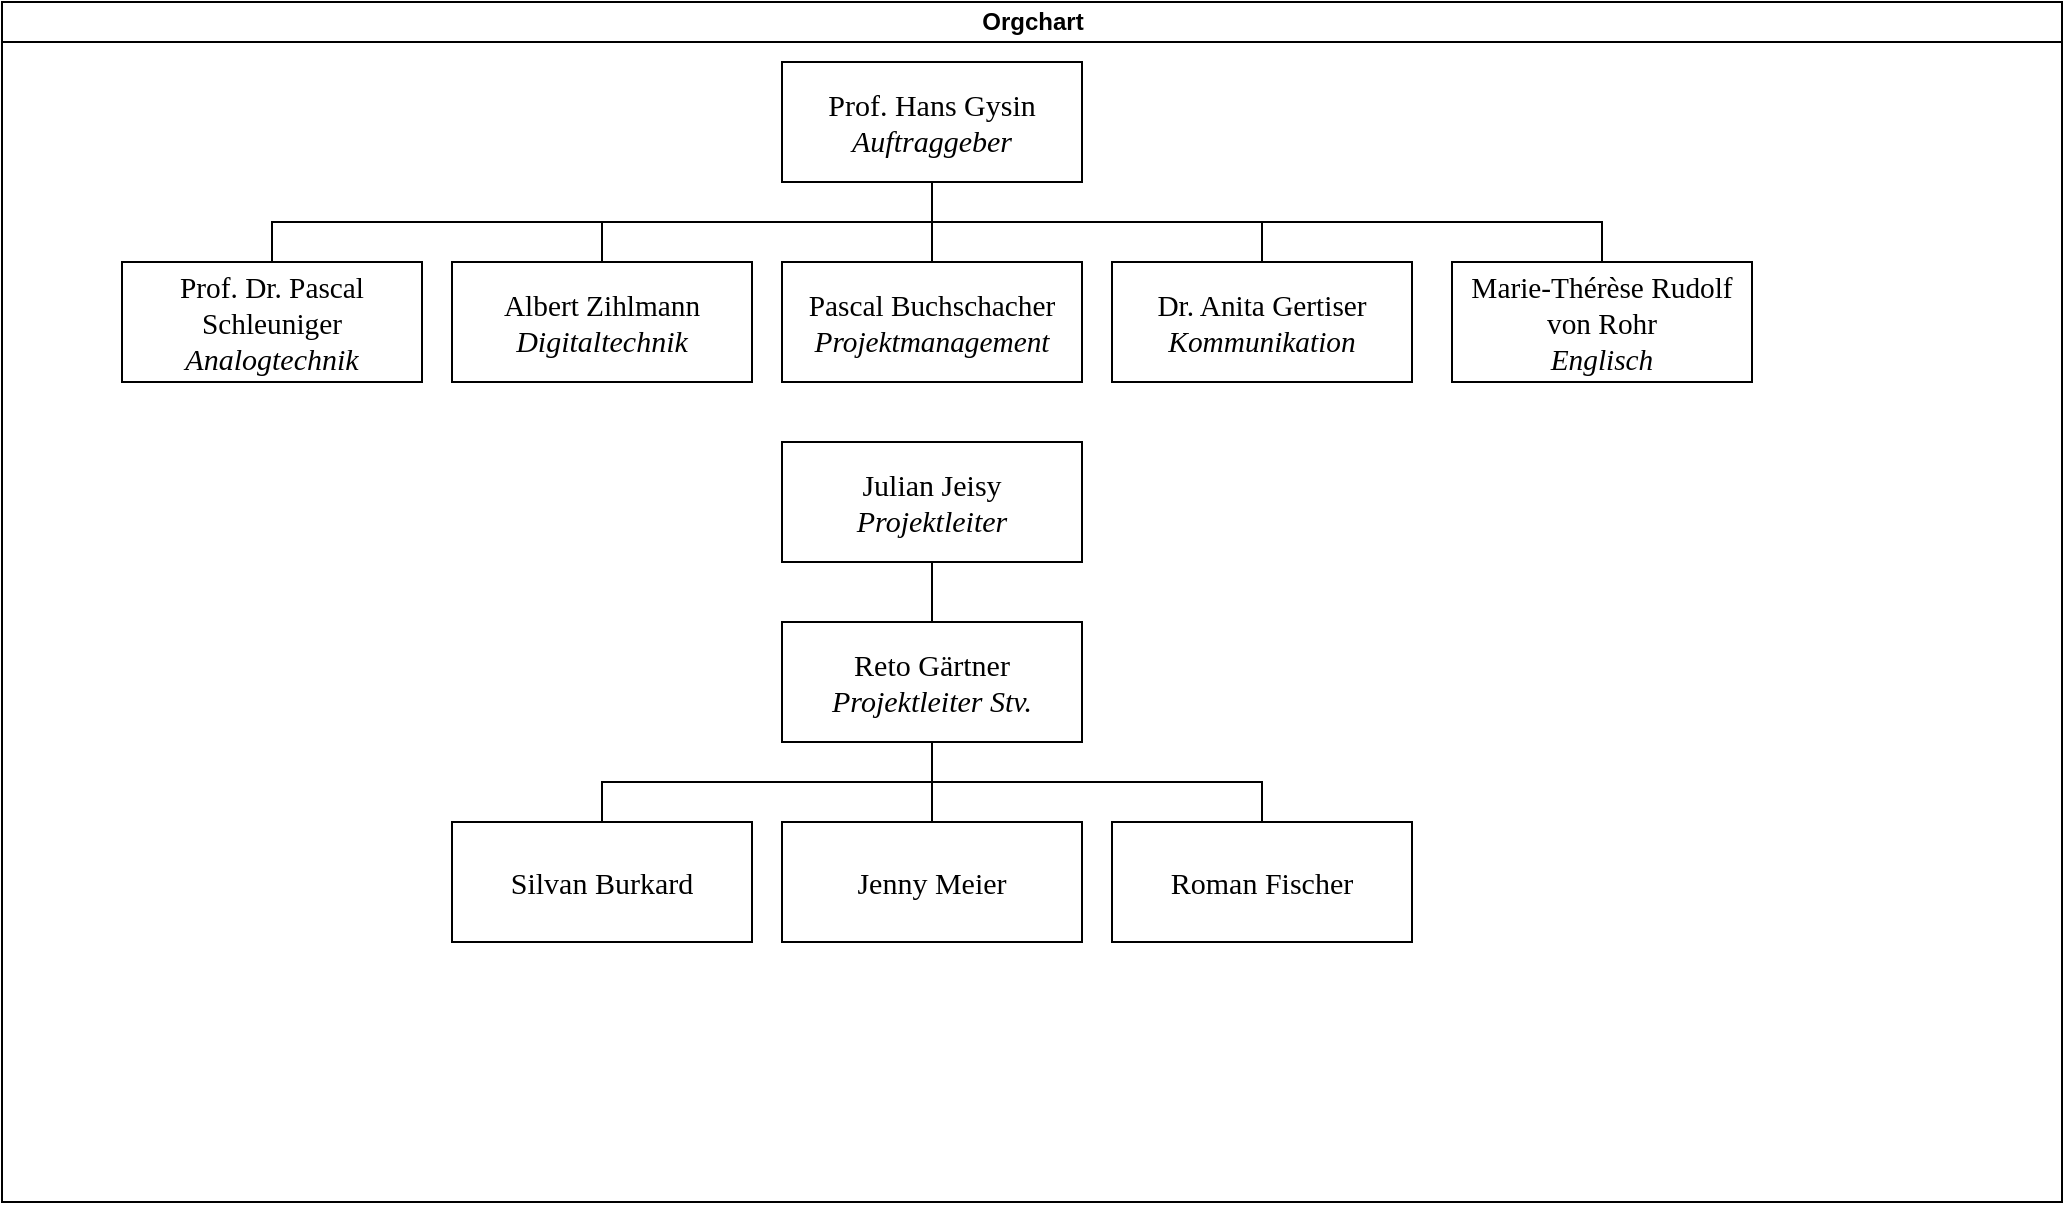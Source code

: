 <mxfile version="12.7.6" type="device"><diagram id="prtHgNgQTEPvFCAcTncT" name="Page-1"><mxGraphModel dx="1382" dy="795" grid="1" gridSize="10" guides="1" tooltips="1" connect="1" arrows="1" fold="1" page="1" pageScale="1" pageWidth="827" pageHeight="1169" math="0" shadow="0" extFonts="Cambria^https://fonts.googleapis.com/css?family=Cambria"><root><mxCell id="0"/><mxCell id="1" parent="0"/><mxCell id="dNxyNK7c78bLwvsdeMH5-11" value="Orgchart" style="swimlane;html=1;startSize=20;horizontal=1;containerType=tree;glass=0;" parent="1" vertex="1"><mxGeometry x="60" y="60" width="1030" height="600" as="geometry"/></mxCell><mxCell id="4H3Jd6fLx6JF9T60MQxt-2" value="Prof. Hans Gysin&lt;br style=&quot;font-size: 15px&quot;&gt;&lt;i&gt;Auftraggeber&lt;/i&gt;" style="rounded=0;whiteSpace=wrap;html=1;fontFamily=Cambria;FType=g;fontSize=15;" vertex="1" parent="dNxyNK7c78bLwvsdeMH5-11"><mxGeometry x="390" y="30" width="150" height="60" as="geometry"/></mxCell><mxCell id="4H3Jd6fLx6JF9T60MQxt-22" style="edgeStyle=orthogonalEdgeStyle;rounded=0;orthogonalLoop=1;jettySize=auto;html=1;exitX=0.5;exitY=0;exitDx=0;exitDy=0;entryX=0.5;entryY=0;entryDx=0;entryDy=0;endArrow=none;endFill=0;fontSize=15;" edge="1" parent="dNxyNK7c78bLwvsdeMH5-11" source="4H3Jd6fLx6JF9T60MQxt-3" target="4H3Jd6fLx6JF9T60MQxt-9"><mxGeometry relative="1" as="geometry"/></mxCell><mxCell id="4H3Jd6fLx6JF9T60MQxt-3" value="&lt;span lang=&quot;DE&quot; style=&quot;font-size: 11pt ; line-height: 107%&quot;&gt;Prof. Dr. Pascal Schleuniger&lt;/span&gt;&lt;br style=&quot;font-size: 15px&quot;&gt;&lt;i&gt;Analogtechnik&lt;/i&gt;" style="rounded=0;whiteSpace=wrap;html=1;fontFamily=Cambria;FType=g;fontSize=15;" vertex="1" parent="dNxyNK7c78bLwvsdeMH5-11"><mxGeometry x="60" y="130" width="150" height="60" as="geometry"/></mxCell><mxCell id="4H3Jd6fLx6JF9T60MQxt-6" value="&lt;span lang=&quot;DE&quot; style=&quot;font-size: 11.0pt ; line-height: 107% ; font-family: &amp;#34;cambria&amp;#34; , serif&quot;&gt;Albert Zihlmann&lt;/span&gt;&lt;br style=&quot;font-size: 15px&quot;&gt;&lt;i&gt;Digitaltechnik&lt;/i&gt;" style="rounded=0;whiteSpace=wrap;html=1;fontFamily=Cambria;FType=g;fontSize=15;" vertex="1" parent="dNxyNK7c78bLwvsdeMH5-11"><mxGeometry x="225" y="130" width="150" height="60" as="geometry"/></mxCell><mxCell id="4H3Jd6fLx6JF9T60MQxt-7" value="&lt;span lang=&quot;DE&quot; style=&quot;font-size: 11.0pt ; line-height: 107% ; font-family: &amp;#34;cambria&amp;#34; , serif&quot;&gt;Pascal Buchschacher&lt;/span&gt;&lt;br style=&quot;font-size: 15px&quot;&gt;&lt;span lang=&quot;DE&quot; style=&quot;font-size: 11.0pt ; line-height: 107% ; font-family: &amp;#34;cambria&amp;#34; , serif&quot;&gt;&lt;i&gt;Projektmanagement&lt;/i&gt;&lt;/span&gt;" style="rounded=0;whiteSpace=wrap;html=1;fontFamily=Cambria;FType=g;fontSize=15;" vertex="1" parent="dNxyNK7c78bLwvsdeMH5-11"><mxGeometry x="390" y="130" width="150" height="60" as="geometry"/></mxCell><mxCell id="4H3Jd6fLx6JF9T60MQxt-8" value="&lt;span lang=&quot;DE&quot; style=&quot;font-size: 11.0pt ; line-height: 107% ; font-family: &amp;#34;cambria&amp;#34; , serif&quot;&gt;Dr. Anita Gertiser&lt;/span&gt;&lt;br style=&quot;font-size: 15px&quot;&gt;&lt;span lang=&quot;DE&quot; style=&quot;font-size: 11.0pt ; line-height: 107% ; font-family: &amp;#34;cambria&amp;#34; , serif&quot;&gt;&lt;i&gt;Kommunikation&lt;/i&gt;&lt;/span&gt;" style="rounded=0;whiteSpace=wrap;html=1;fontFamily=Cambria;FType=g;fontSize=15;" vertex="1" parent="dNxyNK7c78bLwvsdeMH5-11"><mxGeometry x="555" y="130" width="150" height="60" as="geometry"/></mxCell><mxCell id="4H3Jd6fLx6JF9T60MQxt-9" value="&lt;span lang=&quot;DE&quot; style=&quot;font-size: 11.0pt ; line-height: 107% ; font-family: &amp;#34;cambria&amp;#34; , serif&quot;&gt;Marie-Thérèse Rudolf von Rohr&lt;/span&gt;&lt;br style=&quot;font-size: 15px&quot;&gt;&lt;span lang=&quot;DE&quot; style=&quot;font-size: 11.0pt ; line-height: 107% ; font-family: &amp;#34;cambria&amp;#34; , serif&quot;&gt;&lt;i&gt;Englisch&lt;/i&gt;&lt;/span&gt;" style="rounded=0;whiteSpace=wrap;html=1;fontFamily=Cambria;FType=g;fontSize=15;" vertex="1" parent="dNxyNK7c78bLwvsdeMH5-11"><mxGeometry x="725" y="130" width="150" height="60" as="geometry"/></mxCell><mxCell id="4H3Jd6fLx6JF9T60MQxt-20" style="edgeStyle=orthogonalEdgeStyle;rounded=0;orthogonalLoop=1;jettySize=auto;html=1;exitX=0.5;exitY=0;exitDx=0;exitDy=0;entryX=0.5;entryY=1;entryDx=0;entryDy=0;fontSize=15;endArrow=none;endFill=0;" edge="1" parent="dNxyNK7c78bLwvsdeMH5-11" source="4H3Jd6fLx6JF9T60MQxt-7" target="4H3Jd6fLx6JF9T60MQxt-2"><mxGeometry relative="1" as="geometry"/></mxCell><mxCell id="4H3Jd6fLx6JF9T60MQxt-33" style="edgeStyle=orthogonalEdgeStyle;rounded=0;orthogonalLoop=1;jettySize=auto;html=1;exitX=0.5;exitY=1;exitDx=0;exitDy=0;entryX=0.5;entryY=0;entryDx=0;entryDy=0;endArrow=none;endFill=0;fontSize=15;" edge="1" parent="dNxyNK7c78bLwvsdeMH5-11" source="4H3Jd6fLx6JF9T60MQxt-28" target="4H3Jd6fLx6JF9T60MQxt-29"><mxGeometry relative="1" as="geometry"/></mxCell><mxCell id="4H3Jd6fLx6JF9T60MQxt-28" value="Julian Jeisy&lt;br style=&quot;font-size: 15px&quot;&gt;&lt;i&gt;Projektleiter&lt;/i&gt;" style="rounded=0;whiteSpace=wrap;html=1;fontFamily=Cambria;FType=g;fontSize=15;" vertex="1" parent="dNxyNK7c78bLwvsdeMH5-11"><mxGeometry x="390" y="220" width="150" height="60" as="geometry"/></mxCell><mxCell id="4H3Jd6fLx6JF9T60MQxt-34" style="edgeStyle=orthogonalEdgeStyle;rounded=0;orthogonalLoop=1;jettySize=auto;html=1;exitX=0.5;exitY=1;exitDx=0;exitDy=0;entryX=0.5;entryY=0;entryDx=0;entryDy=0;endArrow=none;endFill=0;fontSize=15;" edge="1" parent="dNxyNK7c78bLwvsdeMH5-11" source="4H3Jd6fLx6JF9T60MQxt-29" target="4H3Jd6fLx6JF9T60MQxt-31"><mxGeometry relative="1" as="geometry"/></mxCell><mxCell id="4H3Jd6fLx6JF9T60MQxt-29" value="Reto Gärtner&lt;br style=&quot;font-size: 15px&quot;&gt;&lt;i&gt;Projektleiter Stv.&lt;/i&gt;" style="rounded=0;whiteSpace=wrap;html=1;fontFamily=Cambria;FType=g;fontSize=15;" vertex="1" parent="dNxyNK7c78bLwvsdeMH5-11"><mxGeometry x="390" y="310" width="150" height="60" as="geometry"/></mxCell><mxCell id="4H3Jd6fLx6JF9T60MQxt-35" style="edgeStyle=orthogonalEdgeStyle;rounded=0;orthogonalLoop=1;jettySize=auto;html=1;exitX=0.5;exitY=0;exitDx=0;exitDy=0;entryX=0.5;entryY=0;entryDx=0;entryDy=0;endArrow=none;endFill=0;fontSize=15;" edge="1" parent="dNxyNK7c78bLwvsdeMH5-11" source="4H3Jd6fLx6JF9T60MQxt-30" target="4H3Jd6fLx6JF9T60MQxt-32"><mxGeometry relative="1" as="geometry"><Array as="points"><mxPoint x="300" y="390"/><mxPoint x="630" y="390"/></Array></mxGeometry></mxCell><mxCell id="4H3Jd6fLx6JF9T60MQxt-30" value="Silvan Burkard" style="rounded=0;whiteSpace=wrap;html=1;fontFamily=Cambria;FType=g;fontSize=15;" vertex="1" parent="dNxyNK7c78bLwvsdeMH5-11"><mxGeometry x="225" y="410" width="150" height="60" as="geometry"/></mxCell><mxCell id="4H3Jd6fLx6JF9T60MQxt-31" value="Jenny Meier" style="rounded=0;whiteSpace=wrap;html=1;fontFamily=Cambria;FType=g;fontSize=15;" vertex="1" parent="dNxyNK7c78bLwvsdeMH5-11"><mxGeometry x="390" y="410" width="150" height="60" as="geometry"/></mxCell><mxCell id="4H3Jd6fLx6JF9T60MQxt-32" value="Roman Fischer" style="rounded=0;whiteSpace=wrap;html=1;fontFamily=Cambria;FType=g;fontSize=15;" vertex="1" parent="dNxyNK7c78bLwvsdeMH5-11"><mxGeometry x="555" y="410" width="150" height="60" as="geometry"/></mxCell><mxCell id="4H3Jd6fLx6JF9T60MQxt-24" style="edgeStyle=orthogonalEdgeStyle;rounded=0;orthogonalLoop=1;jettySize=auto;html=1;exitX=0.5;exitY=0;exitDx=0;exitDy=0;endArrow=none;endFill=0;fontSize=15;" edge="1" parent="1" source="4H3Jd6fLx6JF9T60MQxt-6"><mxGeometry relative="1" as="geometry"><mxPoint x="360" y="170" as="targetPoint"/></mxGeometry></mxCell><mxCell id="4H3Jd6fLx6JF9T60MQxt-25" style="edgeStyle=orthogonalEdgeStyle;rounded=0;orthogonalLoop=1;jettySize=auto;html=1;exitX=0.5;exitY=0;exitDx=0;exitDy=0;endArrow=none;endFill=0;fontSize=15;" edge="1" parent="1" source="4H3Jd6fLx6JF9T60MQxt-8"><mxGeometry relative="1" as="geometry"><mxPoint x="690" y="170" as="targetPoint"/></mxGeometry></mxCell></root></mxGraphModel></diagram></mxfile>